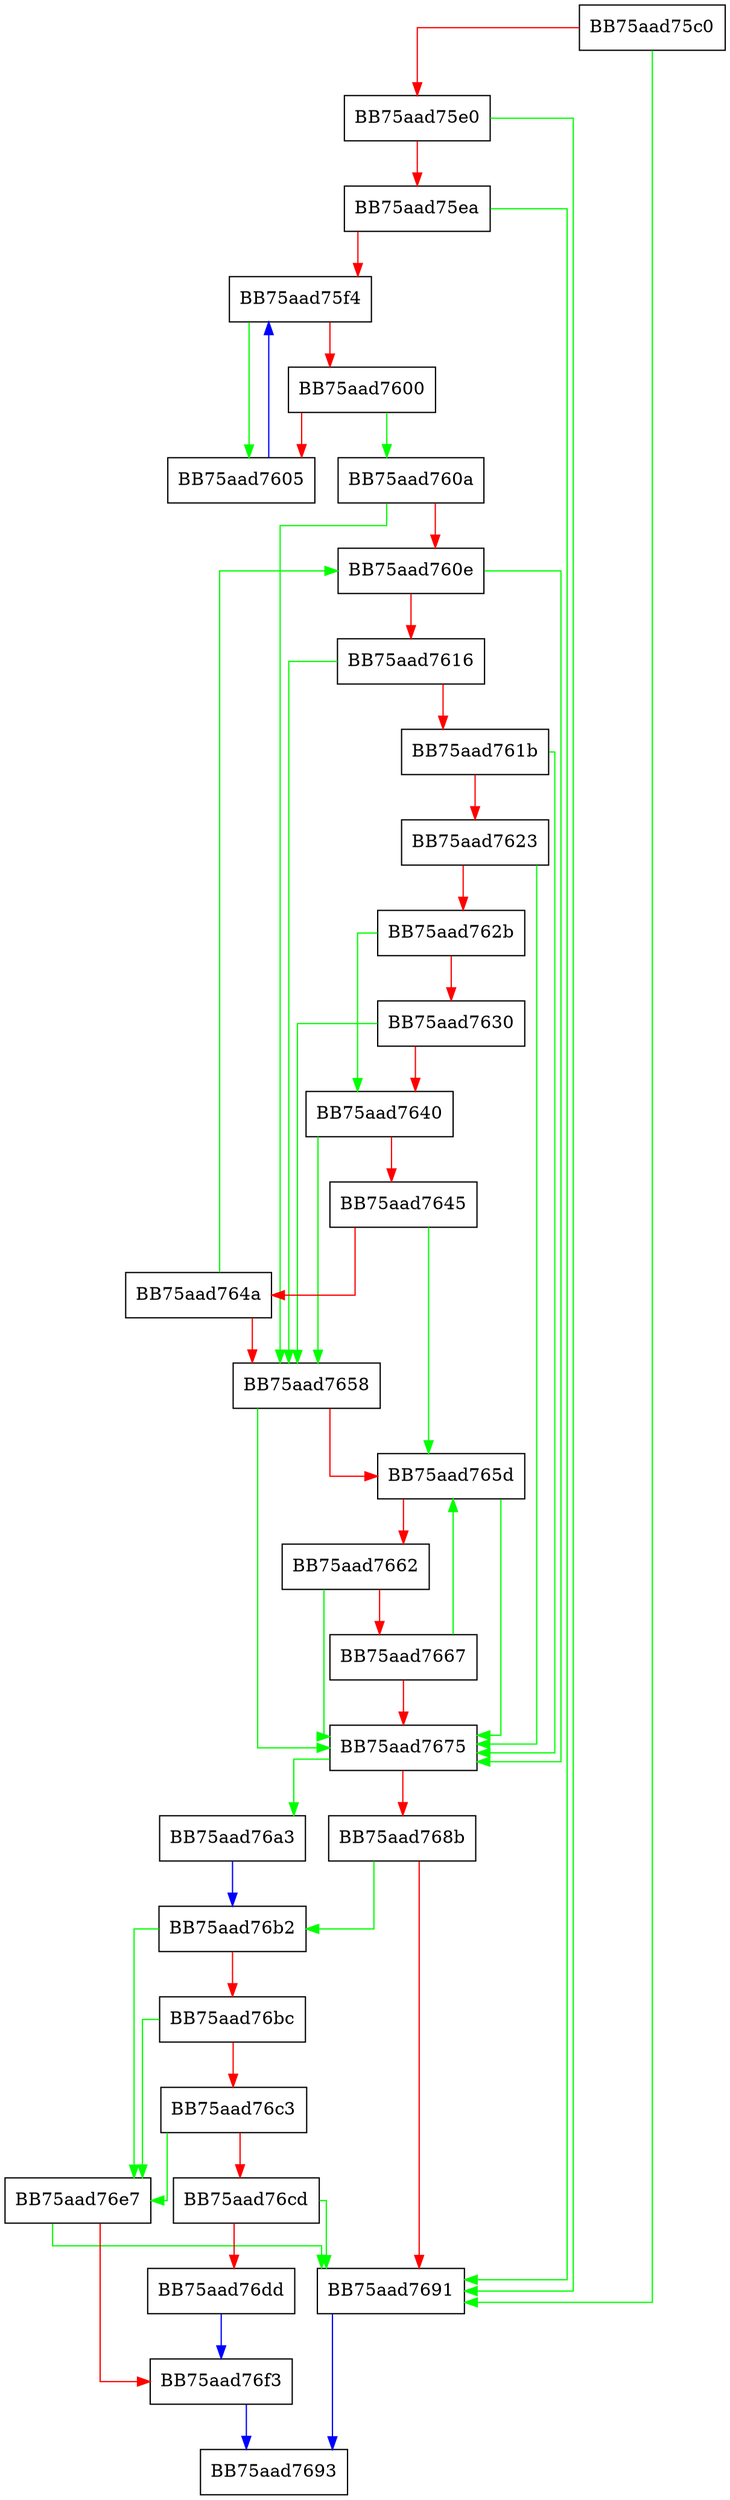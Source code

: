 digraph RemoveHEntry {
  node [shape="box"];
  graph [splines=ortho];
  BB75aad75c0 -> BB75aad7691 [color="green"];
  BB75aad75c0 -> BB75aad75e0 [color="red"];
  BB75aad75e0 -> BB75aad7691 [color="green"];
  BB75aad75e0 -> BB75aad75ea [color="red"];
  BB75aad75ea -> BB75aad7691 [color="green"];
  BB75aad75ea -> BB75aad75f4 [color="red"];
  BB75aad75f4 -> BB75aad7605 [color="green"];
  BB75aad75f4 -> BB75aad7600 [color="red"];
  BB75aad7600 -> BB75aad760a [color="green"];
  BB75aad7600 -> BB75aad7605 [color="red"];
  BB75aad7605 -> BB75aad75f4 [color="blue"];
  BB75aad760a -> BB75aad7658 [color="green"];
  BB75aad760a -> BB75aad760e [color="red"];
  BB75aad760e -> BB75aad7675 [color="green"];
  BB75aad760e -> BB75aad7616 [color="red"];
  BB75aad7616 -> BB75aad7658 [color="green"];
  BB75aad7616 -> BB75aad761b [color="red"];
  BB75aad761b -> BB75aad7675 [color="green"];
  BB75aad761b -> BB75aad7623 [color="red"];
  BB75aad7623 -> BB75aad7675 [color="green"];
  BB75aad7623 -> BB75aad762b [color="red"];
  BB75aad762b -> BB75aad7640 [color="green"];
  BB75aad762b -> BB75aad7630 [color="red"];
  BB75aad7630 -> BB75aad7658 [color="green"];
  BB75aad7630 -> BB75aad7640 [color="red"];
  BB75aad7640 -> BB75aad7658 [color="green"];
  BB75aad7640 -> BB75aad7645 [color="red"];
  BB75aad7645 -> BB75aad765d [color="green"];
  BB75aad7645 -> BB75aad764a [color="red"];
  BB75aad764a -> BB75aad760e [color="green"];
  BB75aad764a -> BB75aad7658 [color="red"];
  BB75aad7658 -> BB75aad7675 [color="green"];
  BB75aad7658 -> BB75aad765d [color="red"];
  BB75aad765d -> BB75aad7675 [color="green"];
  BB75aad765d -> BB75aad7662 [color="red"];
  BB75aad7662 -> BB75aad7675 [color="green"];
  BB75aad7662 -> BB75aad7667 [color="red"];
  BB75aad7667 -> BB75aad765d [color="green"];
  BB75aad7667 -> BB75aad7675 [color="red"];
  BB75aad7675 -> BB75aad76a3 [color="green"];
  BB75aad7675 -> BB75aad768b [color="red"];
  BB75aad768b -> BB75aad76b2 [color="green"];
  BB75aad768b -> BB75aad7691 [color="red"];
  BB75aad7691 -> BB75aad7693 [color="blue"];
  BB75aad76a3 -> BB75aad76b2 [color="blue"];
  BB75aad76b2 -> BB75aad76e7 [color="green"];
  BB75aad76b2 -> BB75aad76bc [color="red"];
  BB75aad76bc -> BB75aad76e7 [color="green"];
  BB75aad76bc -> BB75aad76c3 [color="red"];
  BB75aad76c3 -> BB75aad76e7 [color="green"];
  BB75aad76c3 -> BB75aad76cd [color="red"];
  BB75aad76cd -> BB75aad7691 [color="green"];
  BB75aad76cd -> BB75aad76dd [color="red"];
  BB75aad76dd -> BB75aad76f3 [color="blue"];
  BB75aad76e7 -> BB75aad7691 [color="green"];
  BB75aad76e7 -> BB75aad76f3 [color="red"];
  BB75aad76f3 -> BB75aad7693 [color="blue"];
}